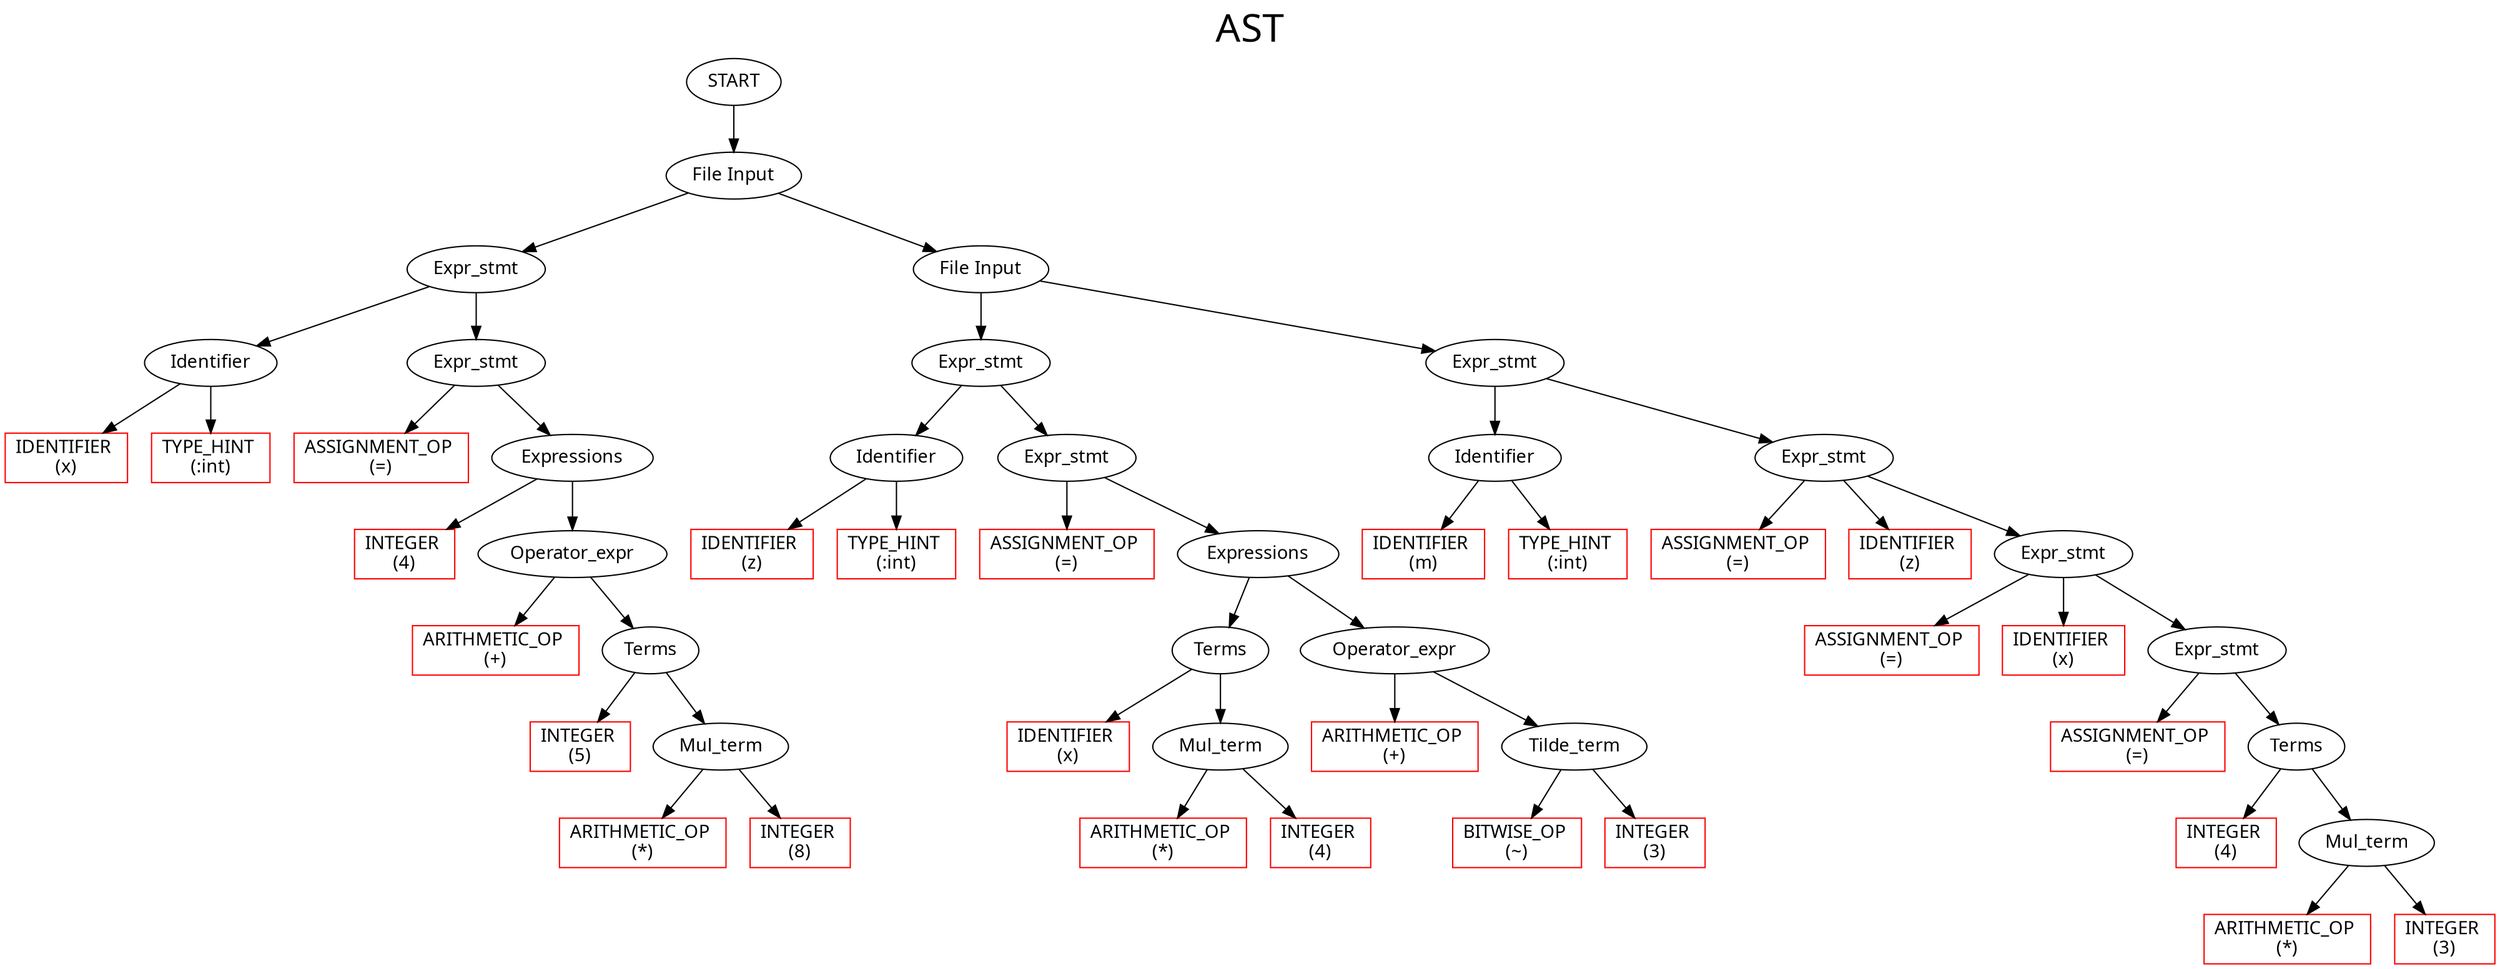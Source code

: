 digraph G{

label     = "AST"
fontname  = "Cascadia code"
fontsize  = 30
labelloc  = t

node   [ fontname="Cascadia code" ]
	140		[ style = solid label = "START"  ];
	140 -> 139
	139		[ style = solid label = "File Input"  ];
	139 -> 36
	36		[ style = solid label = "Expr_stmt"  ];
	36 -> 2
	2		[ style = solid label = "Identifier"  ];
	2 -> 0
	0		[ style = solid label = "IDENTIFIER 
(x)" color = red shape = rectangle ];
	2 -> 1
	1		[ style = solid label = "TYPE_HINT 
(:int)" color = red shape = rectangle ];
	36 -> 35
	35		[ style = solid label = "Expr_stmt"  ];
	35 -> 3
	3		[ style = solid label = "ASSIGNMENT_OP 
(=)" color = red shape = rectangle ];
	35 -> 27
	27		[ style = solid label = "Expressions"  ];
	27 -> 14
	14		[ style = solid label = "INTEGER 
(4)" color = red shape = rectangle ];
	27 -> 26
	26		[ style = solid label = "Operator_expr"  ];
	26 -> 15
	15		[ style = solid label = "ARITHMETIC_OP 
(+)" color = red shape = rectangle ];
	26 -> 25
	25		[ style = solid label = "Terms"  ];
	25 -> 18
	18		[ style = solid label = "INTEGER 
(5)" color = red shape = rectangle ];
	25 -> 23
	23		[ style = solid label = "Mul_term"  ];
	23 -> 19
	19		[ style = solid label = "ARITHMETIC_OP 
(*)" color = red shape = rectangle ];
	23 -> 21
	21		[ style = solid label = "INTEGER 
(8)" color = red shape = rectangle ];
	139 -> 138
	138		[ style = solid label = "File Input"  ];
	138 -> 76
	76		[ style = solid label = "Expr_stmt"  ];
	76 -> 40
	40		[ style = solid label = "Identifier"  ];
	40 -> 38
	38		[ style = solid label = "IDENTIFIER 
(z)" color = red shape = rectangle ];
	40 -> 39
	39		[ style = solid label = "TYPE_HINT 
(:int)" color = red shape = rectangle ];
	76 -> 75
	75		[ style = solid label = "Expr_stmt"  ];
	75 -> 41
	41		[ style = solid label = "ASSIGNMENT_OP 
(=)" color = red shape = rectangle ];
	75 -> 67
	67		[ style = solid label = "Expressions"  ];
	67 -> 60
	60		[ style = solid label = "Terms"  ];
	60 -> 52
	52		[ style = solid label = "IDENTIFIER 
(x)" color = red shape = rectangle ];
	60 -> 58
	58		[ style = solid label = "Mul_term"  ];
	58 -> 53
	53		[ style = solid label = "ARITHMETIC_OP 
(*)" color = red shape = rectangle ];
	58 -> 55
	55		[ style = solid label = "INTEGER 
(4)" color = red shape = rectangle ];
	67 -> 66
	66		[ style = solid label = "Operator_expr"  ];
	66 -> 56
	56		[ style = solid label = "ARITHMETIC_OP 
(+)" color = red shape = rectangle ];
	66 -> 64
	64		[ style = solid label = "Tilde_term"  ];
	64 -> 61
	61		[ style = solid label = "BITWISE_OP 
(~)" color = red shape = rectangle ];
	64 -> 62
	62		[ style = solid label = "INTEGER 
(3)" color = red shape = rectangle ];
	138 -> 135
	135		[ style = solid label = "Expr_stmt"  ];
	135 -> 80
	80		[ style = solid label = "Identifier"  ];
	80 -> 78
	78		[ style = solid label = "IDENTIFIER 
(m)" color = red shape = rectangle ];
	80 -> 79
	79		[ style = solid label = "TYPE_HINT 
(:int)" color = red shape = rectangle ];
	135 -> 134
	134		[ style = solid label = "Expr_stmt"  ];
	134 -> 81
	81		[ style = solid label = "ASSIGNMENT_OP 
(=)" color = red shape = rectangle ];
	134 -> 92
	92		[ style = solid label = "IDENTIFIER 
(z)" color = red shape = rectangle ];
	134 -> 133
	133		[ style = solid label = "Expr_stmt"  ];
	133 -> 93
	93		[ style = solid label = "ASSIGNMENT_OP 
(=)" color = red shape = rectangle ];
	133 -> 104
	104		[ style = solid label = "IDENTIFIER 
(x)" color = red shape = rectangle ];
	133 -> 132
	132		[ style = solid label = "Expr_stmt"  ];
	132 -> 105
	105		[ style = solid label = "ASSIGNMENT_OP 
(=)" color = red shape = rectangle ];
	132 -> 123
	123		[ style = solid label = "Terms"  ];
	123 -> 116
	116		[ style = solid label = "INTEGER 
(4)" color = red shape = rectangle ];
	123 -> 121
	121		[ style = solid label = "Mul_term"  ];
	121 -> 117
	117		[ style = solid label = "ARITHMETIC_OP 
(*)" color = red shape = rectangle ];
	121 -> 119
	119		[ style = solid label = "INTEGER 
(3)" color = red shape = rectangle ];
}